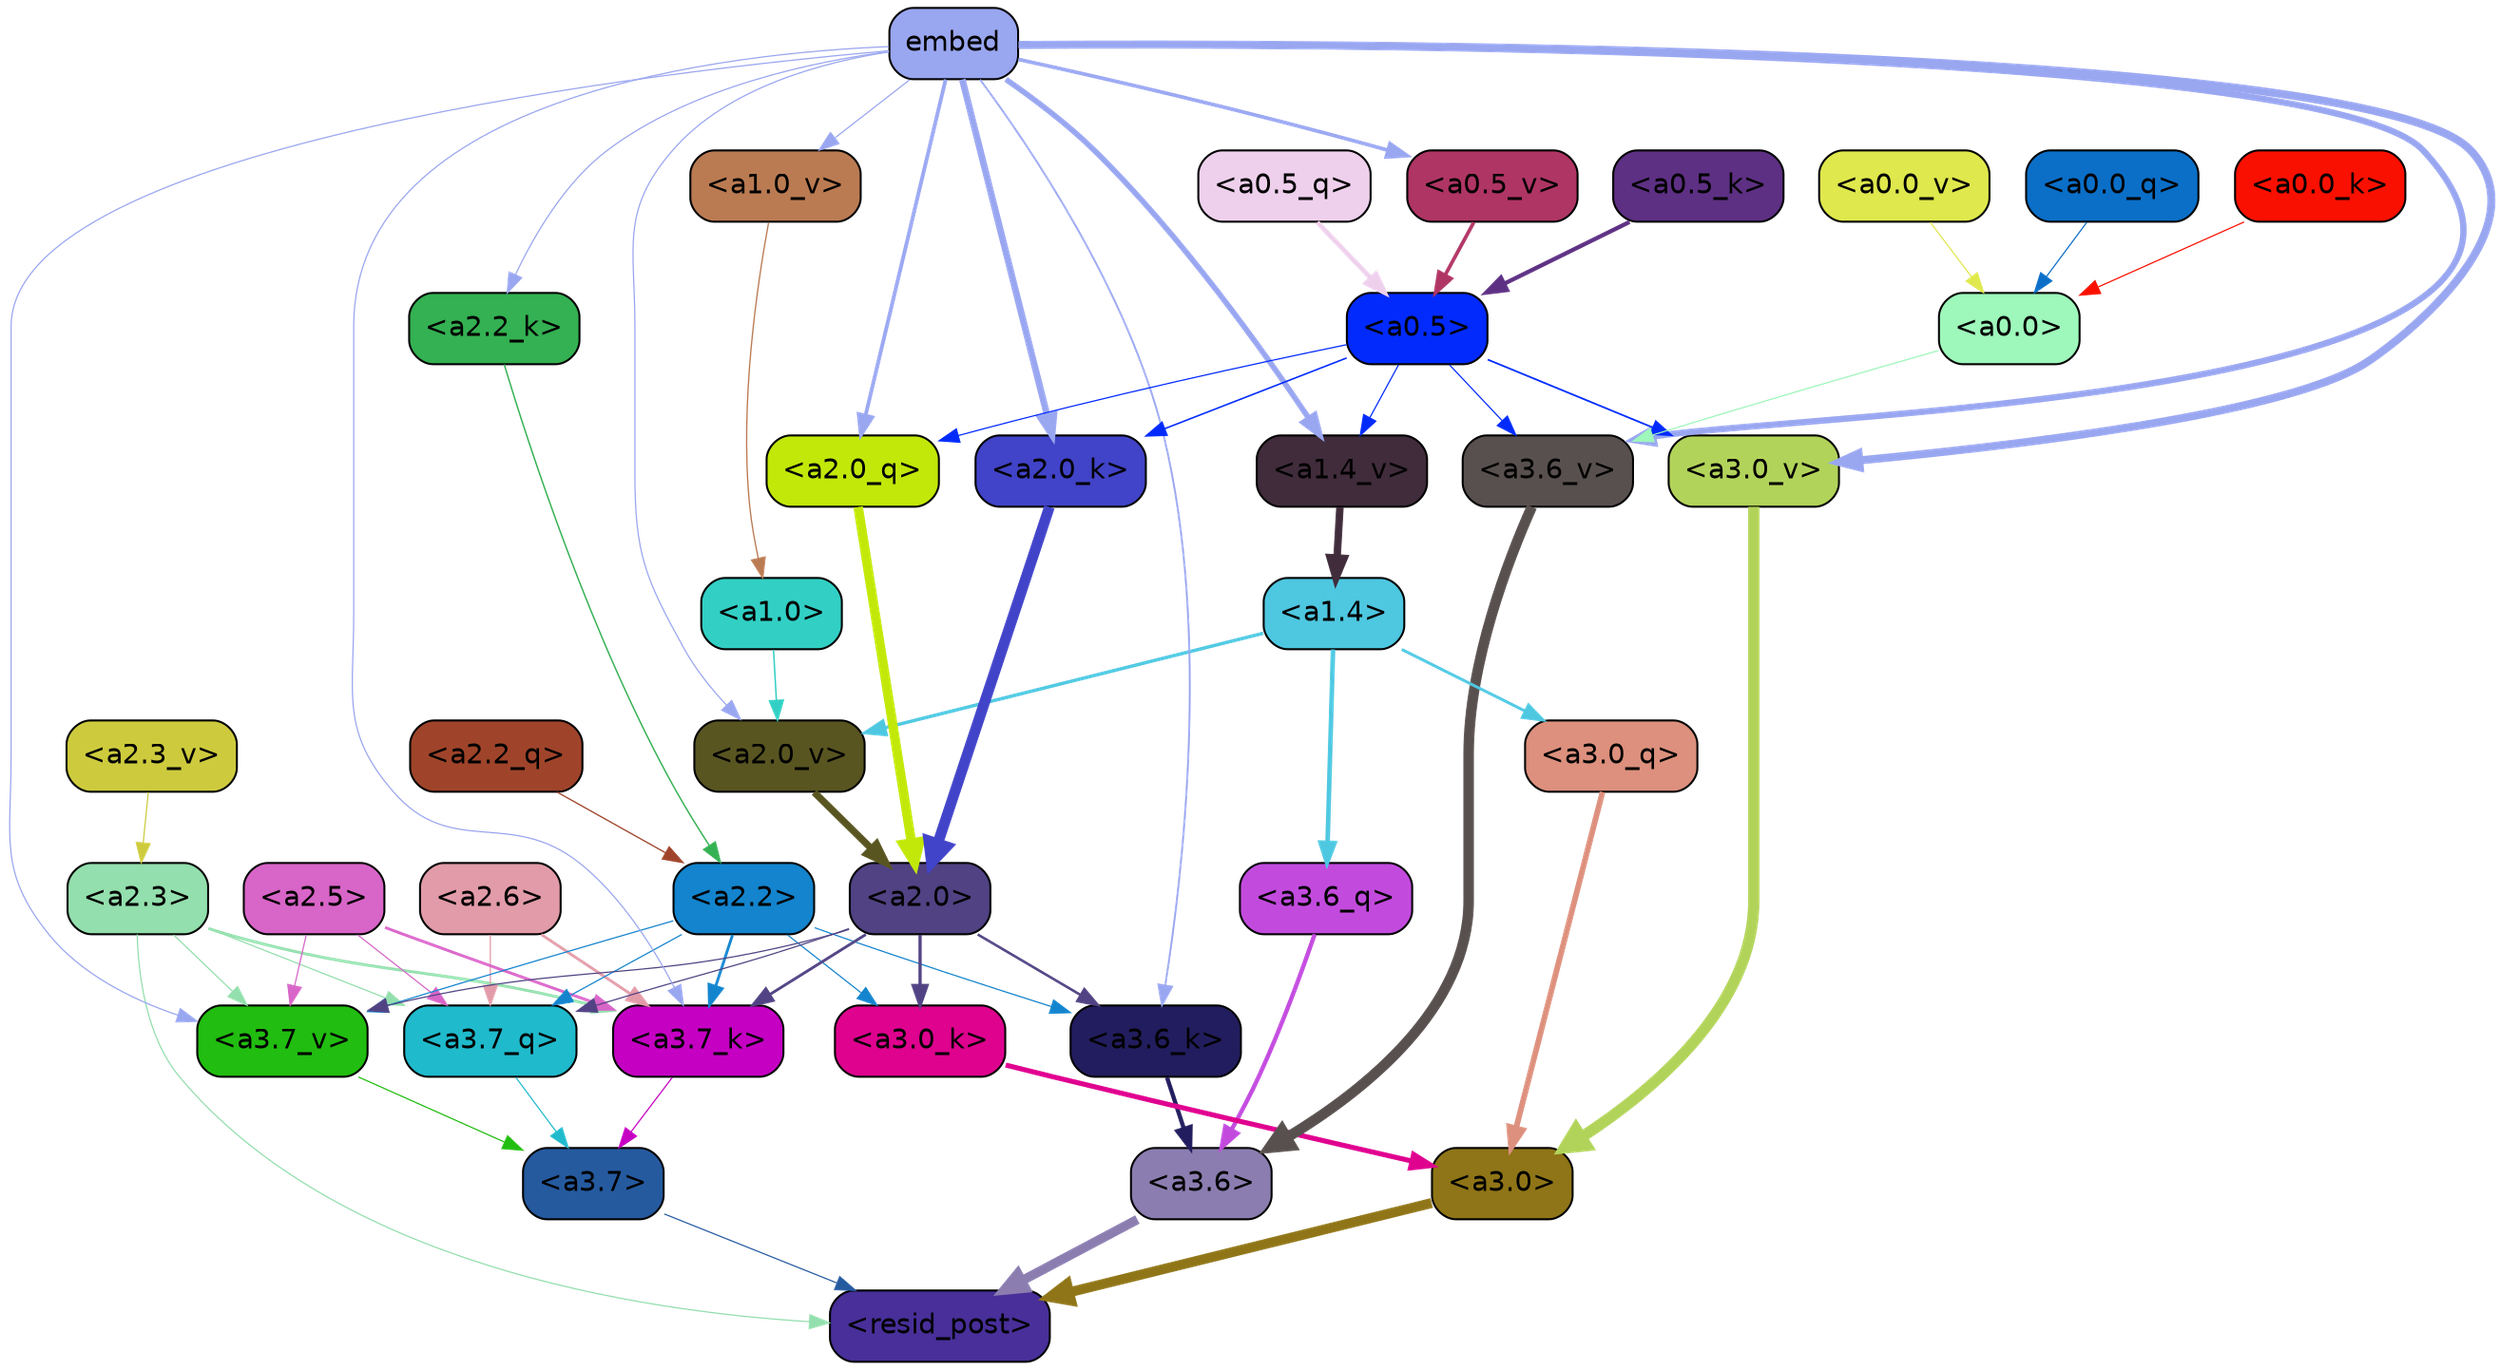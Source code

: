 strict digraph "" {
	graph [bgcolor=transparent,
		layout=dot,
		overlap=false,
		splines=true
	];
	"<a3.7>"	[color=black,
		fillcolor="#255a9f",
		fontname=Helvetica,
		shape=box,
		style="filled, rounded"];
	"<resid_post>"	[color=black,
		fillcolor="#482f99",
		fontname=Helvetica,
		shape=box,
		style="filled, rounded"];
	"<a3.7>" -> "<resid_post>"	[color="#255a9f",
		penwidth=0.6];
	"<a3.6>"	[color=black,
		fillcolor="#8b7db0",
		fontname=Helvetica,
		shape=box,
		style="filled, rounded"];
	"<a3.6>" -> "<resid_post>"	[color="#8b7db0",
		penwidth=4.749041676521301];
	"<a3.0>"	[color=black,
		fillcolor="#8f7517",
		fontname=Helvetica,
		shape=box,
		style="filled, rounded"];
	"<a3.0>" -> "<resid_post>"	[color="#8f7517",
		penwidth=5.004215121269226];
	"<a2.3>"	[color=black,
		fillcolor="#93dfad",
		fontname=Helvetica,
		shape=box,
		style="filled, rounded"];
	"<a2.3>" -> "<resid_post>"	[color="#93dfad",
		penwidth=0.6];
	"<a3.7_q>"	[color=black,
		fillcolor="#1fbacc",
		fontname=Helvetica,
		shape=box,
		style="filled, rounded"];
	"<a2.3>" -> "<a3.7_q>"	[color="#93dfad",
		penwidth=0.6];
	"<a3.7_k>"	[color=black,
		fillcolor="#c500c3",
		fontname=Helvetica,
		shape=box,
		style="filled, rounded"];
	"<a2.3>" -> "<a3.7_k>"	[color="#93dfad",
		penwidth=1.4391854107379913];
	"<a3.7_v>"	[color=black,
		fillcolor="#21bd10",
		fontname=Helvetica,
		shape=box,
		style="filled, rounded"];
	"<a2.3>" -> "<a3.7_v>"	[color="#93dfad",
		penwidth=0.6];
	"<a3.7_q>" -> "<a3.7>"	[color="#1fbacc",
		penwidth=0.6];
	"<a3.6_q>"	[color=black,
		fillcolor="#c24bde",
		fontname=Helvetica,
		shape=box,
		style="filled, rounded"];
	"<a3.6_q>" -> "<a3.6>"	[color="#c24bde",
		penwidth=2.160832464694977];
	"<a3.0_q>"	[color=black,
		fillcolor="#dc907d",
		fontname=Helvetica,
		shape=box,
		style="filled, rounded"];
	"<a3.0_q>" -> "<a3.0>"	[color="#dc907d",
		penwidth=2.870753765106201];
	"<a3.7_k>" -> "<a3.7>"	[color="#c500c3",
		penwidth=0.6];
	"<a3.6_k>"	[color=black,
		fillcolor="#221d5e",
		fontname=Helvetica,
		shape=box,
		style="filled, rounded"];
	"<a3.6_k>" -> "<a3.6>"	[color="#221d5e",
		penwidth=2.13908451795578];
	"<a3.0_k>"	[color=black,
		fillcolor="#de028e",
		fontname=Helvetica,
		shape=box,
		style="filled, rounded"];
	"<a3.0_k>" -> "<a3.0>"	[color="#de028e",
		penwidth=2.520303964614868];
	"<a3.7_v>" -> "<a3.7>"	[color="#21bd10",
		penwidth=0.6];
	"<a3.6_v>"	[color=black,
		fillcolor="#58504f",
		fontname=Helvetica,
		shape=box,
		style="filled, rounded"];
	"<a3.6_v>" -> "<a3.6>"	[color="#58504f",
		penwidth=5.297133803367615];
	"<a3.0_v>"	[color=black,
		fillcolor="#b2d35a",
		fontname=Helvetica,
		shape=box,
		style="filled, rounded"];
	"<a3.0_v>" -> "<a3.0>"	[color="#b2d35a",
		penwidth=5.680712580680847];
	"<a2.6>"	[color=black,
		fillcolor="#e29ba8",
		fontname=Helvetica,
		shape=box,
		style="filled, rounded"];
	"<a2.6>" -> "<a3.7_q>"	[color="#e29ba8",
		penwidth=0.6];
	"<a2.6>" -> "<a3.7_k>"	[color="#e29ba8",
		penwidth=1.4180794060230255];
	"<a2.5>"	[color=black,
		fillcolor="#d865c8",
		fontname=Helvetica,
		shape=box,
		style="filled, rounded"];
	"<a2.5>" -> "<a3.7_q>"	[color="#d865c8",
		penwidth=0.6];
	"<a2.5>" -> "<a3.7_k>"	[color="#d865c8",
		penwidth=1.4281435310840607];
	"<a2.5>" -> "<a3.7_v>"	[color="#d865c8",
		penwidth=0.6];
	"<a2.2>"	[color=black,
		fillcolor="#1384cd",
		fontname=Helvetica,
		shape=box,
		style="filled, rounded"];
	"<a2.2>" -> "<a3.7_q>"	[color="#1384cd",
		penwidth=0.6];
	"<a2.2>" -> "<a3.7_k>"	[color="#1384cd",
		penwidth=1.3982512056827545];
	"<a2.2>" -> "<a3.6_k>"	[color="#1384cd",
		penwidth=0.6];
	"<a2.2>" -> "<a3.0_k>"	[color="#1384cd",
		penwidth=0.6];
	"<a2.2>" -> "<a3.7_v>"	[color="#1384cd",
		penwidth=0.6];
	"<a2.0>"	[color=black,
		fillcolor="#504283",
		fontname=Helvetica,
		shape=box,
		style="filled, rounded"];
	"<a2.0>" -> "<a3.7_q>"	[color="#504283",
		penwidth=0.6];
	"<a2.0>" -> "<a3.7_k>"	[color="#504283",
		penwidth=1.404832512140274];
	"<a2.0>" -> "<a3.6_k>"	[color="#504283",
		penwidth=1.2708758115768433];
	"<a2.0>" -> "<a3.0_k>"	[color="#504283",
		penwidth=1.6207245588302612];
	"<a2.0>" -> "<a3.7_v>"	[color="#504283",
		penwidth=0.6];
	"<a1.4>"	[color=black,
		fillcolor="#4ec7e0",
		fontname=Helvetica,
		shape=box,
		style="filled, rounded"];
	"<a1.4>" -> "<a3.6_q>"	[color="#4ec7e0",
		penwidth=2.289449453353882];
	"<a1.4>" -> "<a3.0_q>"	[color="#4ec7e0",
		penwidth=1.4600623846054077];
	"<a2.0_v>"	[color=black,
		fillcolor="#585521",
		fontname=Helvetica,
		shape=box,
		style="filled, rounded"];
	"<a1.4>" -> "<a2.0_v>"	[color="#4ec7e0",
		penwidth=1.676277220249176];
	embed	[color=black,
		fillcolor="#99a6f0",
		fontname=Helvetica,
		shape=box,
		style="filled, rounded"];
	embed -> "<a3.7_k>"	[color="#99a6f0",
		penwidth=0.6];
	embed -> "<a3.6_k>"	[color="#99a6f0",
		penwidth=0.9291638135910034];
	embed -> "<a3.7_v>"	[color="#99a6f0",
		penwidth=0.6];
	embed -> "<a3.6_v>"	[color="#99a6f0",
		penwidth=3.1808209121227264];
	embed -> "<a3.0_v>"	[color="#99a6f0",
		penwidth=4.036660343408585];
	"<a2.0_q>"	[color=black,
		fillcolor="#c1e809",
		fontname=Helvetica,
		shape=box,
		style="filled, rounded"];
	embed -> "<a2.0_q>"	[color="#99a6f0",
		penwidth=1.8821641206741333];
	"<a2.2_k>"	[color=black,
		fillcolor="#34b152",
		fontname=Helvetica,
		shape=box,
		style="filled, rounded"];
	embed -> "<a2.2_k>"	[color="#99a6f0",
		penwidth=0.6];
	"<a2.0_k>"	[color=black,
		fillcolor="#4143c8",
		fontname=Helvetica,
		shape=box,
		style="filled, rounded"];
	embed -> "<a2.0_k>"	[color="#99a6f0",
		penwidth=3.3375256061553955];
	embed -> "<a2.0_v>"	[color="#99a6f0",
		penwidth=0.6];
	"<a1.4_v>"	[color=black,
		fillcolor="#402c3b",
		fontname=Helvetica,
		shape=box,
		style="filled, rounded"];
	embed -> "<a1.4_v>"	[color="#99a6f0",
		penwidth=2.7935529947280884];
	"<a1.0_v>"	[color=black,
		fillcolor="#bb7b52",
		fontname=Helvetica,
		shape=box,
		style="filled, rounded"];
	embed -> "<a1.0_v>"	[color="#99a6f0",
		penwidth=0.6];
	"<a0.5_v>"	[color=black,
		fillcolor="#af3564",
		fontname=Helvetica,
		shape=box,
		style="filled, rounded"];
	embed -> "<a0.5_v>"	[color="#99a6f0",
		penwidth=1.8293639421463013];
	"<a0.5>"	[color=black,
		fillcolor="#022afc",
		fontname=Helvetica,
		shape=box,
		style="filled, rounded"];
	"<a0.5>" -> "<a3.6_v>"	[color="#022afc",
		penwidth=0.6];
	"<a0.5>" -> "<a3.0_v>"	[color="#022afc",
		penwidth=0.8798569142818451];
	"<a0.5>" -> "<a2.0_q>"	[color="#022afc",
		penwidth=0.6];
	"<a0.5>" -> "<a2.0_k>"	[color="#022afc",
		penwidth=0.7782440185546875];
	"<a0.5>" -> "<a1.4_v>"	[color="#022afc",
		penwidth=0.6];
	"<a0.0>"	[color=black,
		fillcolor="#9ef7bb",
		fontname=Helvetica,
		shape=box,
		style="filled, rounded"];
	"<a0.0>" -> "<a3.6_v>"	[color="#9ef7bb",
		penwidth=0.6];
	"<a2.2_q>"	[color=black,
		fillcolor="#9f442a",
		fontname=Helvetica,
		shape=box,
		style="filled, rounded"];
	"<a2.2_q>" -> "<a2.2>"	[color="#9f442a",
		penwidth=0.6392357051372528];
	"<a2.0_q>" -> "<a2.0>"	[color="#c1e809",
		penwidth=4.795779317617416];
	"<a2.2_k>" -> "<a2.2>"	[color="#34b152",
		penwidth=0.7060726433992386];
	"<a2.0_k>" -> "<a2.0>"	[color="#4143c8",
		penwidth=5.401692286133766];
	"<a2.3_v>"	[color=black,
		fillcolor="#cdcb3d",
		fontname=Helvetica,
		shape=box,
		style="filled, rounded"];
	"<a2.3_v>" -> "<a2.3>"	[color="#cdcb3d",
		penwidth=0.6];
	"<a2.0_v>" -> "<a2.0>"	[color="#585521",
		penwidth=3.56003999710083];
	"<a1.0>"	[color=black,
		fillcolor="#32d0c4",
		fontname=Helvetica,
		shape=box,
		style="filled, rounded"];
	"<a1.0>" -> "<a2.0_v>"	[color="#32d0c4",
		penwidth=0.7355214953422546];
	"<a1.4_v>" -> "<a1.4>"	[color="#402c3b",
		penwidth=3.7673035860061646];
	"<a1.0_v>" -> "<a1.0>"	[color="#bb7b52",
		penwidth=0.6493047475814819];
	"<a0.5_q>"	[color=black,
		fillcolor="#eed0ec",
		fontname=Helvetica,
		shape=box,
		style="filled, rounded"];
	"<a0.5_q>" -> "<a0.5>"	[color="#eed0ec",
		penwidth=2.3187414407730103];
	"<a0.0_q>"	[color=black,
		fillcolor="#0b6fc8",
		fontname=Helvetica,
		shape=box,
		style="filled, rounded"];
	"<a0.0_q>" -> "<a0.0>"	[color="#0b6fc8",
		penwidth=0.6];
	"<a0.5_k>"	[color=black,
		fillcolor="#5d3083",
		fontname=Helvetica,
		shape=box,
		style="filled, rounded"];
	"<a0.5_k>" -> "<a0.5>"	[color="#5d3083",
		penwidth=2.1102215051651];
	"<a0.0_k>"	[color=black,
		fillcolor="#fa1000",
		fontname=Helvetica,
		shape=box,
		style="filled, rounded"];
	"<a0.0_k>" -> "<a0.0>"	[color="#fa1000",
		penwidth=0.6];
	"<a0.5_v>" -> "<a0.5>"	[color="#af3564",
		penwidth=1.829363465309143];
	"<a0.0_v>"	[color=black,
		fillcolor="#dfe84c",
		fontname=Helvetica,
		shape=box,
		style="filled, rounded"];
	"<a0.0_v>" -> "<a0.0>"	[color="#dfe84c",
		penwidth=0.6];
}
